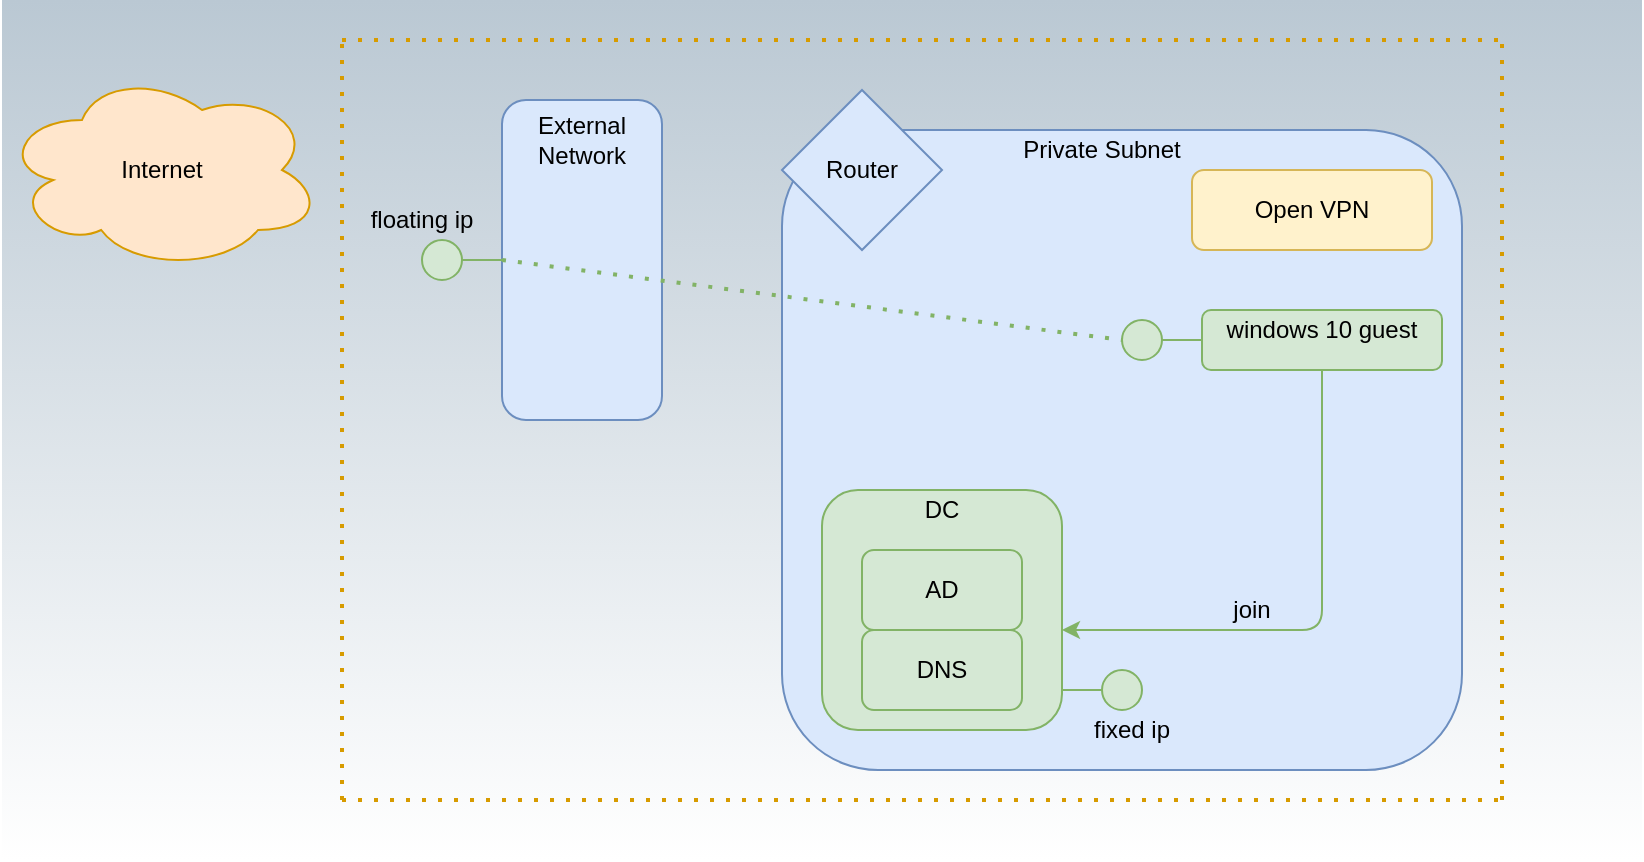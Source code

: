 <mxfile version="13.7.9" type="device"><diagram id="qN_2emV_o_cjyCrhRZce" name="Page-1"><mxGraphModel dx="1422" dy="783" grid="1" gridSize="10" guides="1" tooltips="1" connect="1" arrows="1" fold="1" page="1" pageScale="1" pageWidth="850" pageHeight="1100" math="0" shadow="0"><root><mxCell id="0"/><mxCell id="1" parent="0"/><mxCell id="-ffNCzxJn5W2BscDIvyP-2" value="" style="rounded=0;whiteSpace=wrap;html=1;fillColor=#bac8d3;strokeColor=none;gradientColor=#ffffff;" vertex="1" parent="1"><mxGeometry x="10" y="300" width="820" height="430" as="geometry"/></mxCell><mxCell id="bpRGpPK1hM_NLq0wCQrj-1" value="" style="rounded=1;whiteSpace=wrap;html=1;fillColor=#dae8fc;strokeColor=#6c8ebf;" parent="1" vertex="1"><mxGeometry x="260" y="350" width="80" height="160" as="geometry"/></mxCell><mxCell id="bpRGpPK1hM_NLq0wCQrj-2" value="External Network" style="text;html=1;strokeColor=none;fillColor=none;align=center;verticalAlign=middle;whiteSpace=wrap;rounded=0;" parent="1" vertex="1"><mxGeometry x="255" y="360" width="90" height="20" as="geometry"/></mxCell><mxCell id="bpRGpPK1hM_NLq0wCQrj-3" value="" style="rounded=1;whiteSpace=wrap;html=1;fillColor=#dae8fc;strokeColor=#6c8ebf;" parent="1" vertex="1"><mxGeometry x="400" y="365" width="340" height="320" as="geometry"/></mxCell><mxCell id="bpRGpPK1hM_NLq0wCQrj-4" value="Private Subnet" style="text;html=1;strokeColor=none;fillColor=none;align=center;verticalAlign=middle;whiteSpace=wrap;rounded=0;" parent="1" vertex="1"><mxGeometry x="515" y="365" width="90" height="20" as="geometry"/></mxCell><mxCell id="bpRGpPK1hM_NLq0wCQrj-5" value="" style="rounded=1;whiteSpace=wrap;html=1;fillColor=#d5e8d4;strokeColor=#82b366;" parent="1" vertex="1"><mxGeometry x="420" y="545" width="120" height="120" as="geometry"/></mxCell><mxCell id="bpRGpPK1hM_NLq0wCQrj-6" value="DC" style="text;html=1;strokeColor=none;fillColor=none;align=center;verticalAlign=middle;whiteSpace=wrap;rounded=0;" parent="1" vertex="1"><mxGeometry x="460" y="545" width="40" height="20" as="geometry"/></mxCell><mxCell id="bpRGpPK1hM_NLq0wCQrj-7" value="AD" style="rounded=1;whiteSpace=wrap;html=1;fillColor=#d5e8d4;strokeColor=#82b366;" parent="1" vertex="1"><mxGeometry x="440" y="575" width="80" height="40" as="geometry"/></mxCell><mxCell id="bpRGpPK1hM_NLq0wCQrj-8" value="DNS" style="rounded=1;whiteSpace=wrap;html=1;fillColor=#d5e8d4;strokeColor=#82b366;" parent="1" vertex="1"><mxGeometry x="440" y="615" width="80" height="40" as="geometry"/></mxCell><mxCell id="bpRGpPK1hM_NLq0wCQrj-9" value="fixed ip" style="text;html=1;strokeColor=none;fillColor=none;align=center;verticalAlign=middle;whiteSpace=wrap;rounded=0;" parent="1" vertex="1"><mxGeometry x="550" y="655" width="50" height="20" as="geometry"/></mxCell><mxCell id="bpRGpPK1hM_NLq0wCQrj-10" value="" style="rounded=1;whiteSpace=wrap;html=1;fillColor=#d5e8d4;strokeColor=#82b366;" parent="1" vertex="1"><mxGeometry x="610" y="455" width="120" height="30" as="geometry"/></mxCell><mxCell id="bpRGpPK1hM_NLq0wCQrj-11" value="windows 10 guest" style="text;html=1;strokeColor=none;fillColor=none;align=center;verticalAlign=middle;whiteSpace=wrap;rounded=0;" parent="1" vertex="1"><mxGeometry x="620" y="455" width="100" height="20" as="geometry"/></mxCell><mxCell id="bpRGpPK1hM_NLq0wCQrj-12" value="" style="rhombus;whiteSpace=wrap;html=1;fillColor=#dae8fc;strokeColor=#6c8ebf;" parent="1" vertex="1"><mxGeometry x="400" y="345" width="80" height="80" as="geometry"/></mxCell><mxCell id="bpRGpPK1hM_NLq0wCQrj-13" value="Router" style="text;html=1;strokeColor=none;fillColor=none;align=center;verticalAlign=middle;whiteSpace=wrap;rounded=0;" parent="1" vertex="1"><mxGeometry x="420" y="375" width="40" height="20" as="geometry"/></mxCell><mxCell id="bpRGpPK1hM_NLq0wCQrj-14" value="" style="endArrow=classic;html=1;exitX=0.5;exitY=1;exitDx=0;exitDy=0;fillColor=#d5e8d4;strokeColor=#82b366;" parent="1" source="bpRGpPK1hM_NLq0wCQrj-10" edge="1"><mxGeometry width="50" height="50" relative="1" as="geometry"><mxPoint x="410" y="525" as="sourcePoint"/><mxPoint x="540" y="615" as="targetPoint"/><Array as="points"><mxPoint x="670" y="615"/></Array></mxGeometry></mxCell><mxCell id="bpRGpPK1hM_NLq0wCQrj-15" value="join" style="text;html=1;strokeColor=none;fillColor=none;align=center;verticalAlign=middle;whiteSpace=wrap;rounded=0;" parent="1" vertex="1"><mxGeometry x="615" y="595" width="40" height="20" as="geometry"/></mxCell><mxCell id="bpRGpPK1hM_NLq0wCQrj-16" value="" style="html=1;outlineConnect=0;whiteSpace=wrap;fillColor=#d5e8d4;shape=mxgraph.archimate3.interface;rotation=-180;strokeColor=#82b366;" parent="1" vertex="1"><mxGeometry x="220" y="420" width="40" height="20" as="geometry"/></mxCell><mxCell id="bpRGpPK1hM_NLq0wCQrj-17" value="" style="html=1;outlineConnect=0;whiteSpace=wrap;fillColor=#d5e8d4;shape=mxgraph.archimate3.interface;rotation=0;strokeColor=#82b366;" parent="1" vertex="1"><mxGeometry x="540" y="635" width="40" height="20" as="geometry"/></mxCell><mxCell id="bpRGpPK1hM_NLq0wCQrj-18" value="" style="html=1;outlineConnect=0;whiteSpace=wrap;fillColor=#d5e8d4;shape=mxgraph.archimate3.interface;rotation=-180;strokeColor=#82b366;" parent="1" vertex="1"><mxGeometry x="570" y="460" width="40" height="20" as="geometry"/></mxCell><mxCell id="bpRGpPK1hM_NLq0wCQrj-22" value="floating ip" style="text;html=1;strokeColor=none;fillColor=none;align=center;verticalAlign=middle;whiteSpace=wrap;rounded=0;" parent="1" vertex="1"><mxGeometry x="190" y="400" width="60" height="20" as="geometry"/></mxCell><mxCell id="bpRGpPK1hM_NLq0wCQrj-23" value="Open VPN" style="rounded=1;whiteSpace=wrap;html=1;fillColor=#fff2cc;strokeColor=#d6b656;" parent="1" vertex="1"><mxGeometry x="605" y="385" width="120" height="40" as="geometry"/></mxCell><mxCell id="bpRGpPK1hM_NLq0wCQrj-24" value="" style="ellipse;shape=cloud;whiteSpace=wrap;html=1;fillColor=#ffe6cc;strokeColor=#d79b00;" parent="1" vertex="1"><mxGeometry x="10" y="335" width="160" height="100" as="geometry"/></mxCell><mxCell id="bpRGpPK1hM_NLq0wCQrj-25" value="Internet" style="text;html=1;strokeColor=none;fillColor=none;align=center;verticalAlign=middle;whiteSpace=wrap;rounded=0;" parent="1" vertex="1"><mxGeometry x="70" y="375" width="40" height="20" as="geometry"/></mxCell><mxCell id="bpRGpPK1hM_NLq0wCQrj-26" value="" style="endArrow=none;dashed=1;html=1;dashPattern=1 3;strokeWidth=2;fillColor=#ffe6cc;strokeColor=#d79b00;" parent="1" edge="1"><mxGeometry width="50" height="50" relative="1" as="geometry"><mxPoint x="180" y="320" as="sourcePoint"/><mxPoint x="760" y="320" as="targetPoint"/></mxGeometry></mxCell><mxCell id="bpRGpPK1hM_NLq0wCQrj-27" value="" style="endArrow=none;dashed=1;html=1;dashPattern=1 3;strokeWidth=2;fillColor=#ffe6cc;strokeColor=#d79b00;" parent="1" edge="1"><mxGeometry width="50" height="50" relative="1" as="geometry"><mxPoint x="180" y="700" as="sourcePoint"/><mxPoint x="760" y="700" as="targetPoint"/></mxGeometry></mxCell><mxCell id="bpRGpPK1hM_NLq0wCQrj-28" value="" style="endArrow=none;dashed=1;html=1;dashPattern=1 3;strokeWidth=2;fillColor=#ffe6cc;strokeColor=#d79b00;" parent="1" edge="1"><mxGeometry width="50" height="50" relative="1" as="geometry"><mxPoint x="180" y="700" as="sourcePoint"/><mxPoint x="180" y="320" as="targetPoint"/></mxGeometry></mxCell><mxCell id="bpRGpPK1hM_NLq0wCQrj-29" value="" style="endArrow=none;dashed=1;html=1;dashPattern=1 3;strokeWidth=2;fillColor=#ffe6cc;strokeColor=#d79b00;" parent="1" edge="1"><mxGeometry width="50" height="50" relative="1" as="geometry"><mxPoint x="760" y="700" as="sourcePoint"/><mxPoint x="760" y="320" as="targetPoint"/></mxGeometry></mxCell><mxCell id="-ffNCzxJn5W2BscDIvyP-1" value="" style="endArrow=none;dashed=1;html=1;dashPattern=1 3;strokeWidth=2;exitX=0;exitY=0.5;exitDx=0;exitDy=0;entryX=1;entryY=0.5;entryDx=0;entryDy=0;entryPerimeter=0;fillColor=#d5e8d4;strokeColor=#82b366;" edge="1" parent="1" source="bpRGpPK1hM_NLq0wCQrj-1" target="bpRGpPK1hM_NLq0wCQrj-18"><mxGeometry width="50" height="50" relative="1" as="geometry"><mxPoint x="400" y="430" as="sourcePoint"/><mxPoint x="450" y="380" as="targetPoint"/></mxGeometry></mxCell></root></mxGraphModel></diagram></mxfile>